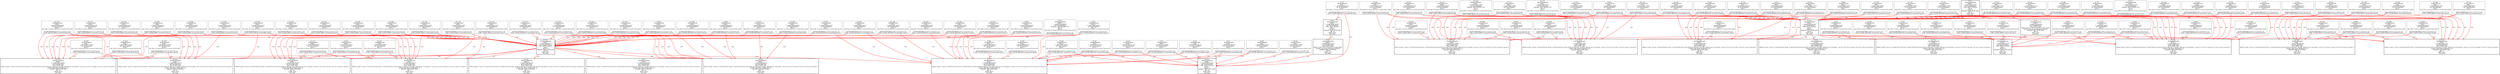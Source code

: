 strict digraph G {
1027 [shape=box, event=<hb_events.HbPacketHandle object at 0x103c1b210>, label="ID 1027 
 HbPacketHandle
DPID: 2
t: 1446053689.567541
Op: FlowTableRead
InPort: 1
Pkt: ETH: [12:34:56:78:01:02>12:34:56:78:02:02:IP]

IPv4([ttl:64]ICMP[123.123.1.2>123.123.2.2])
ICMP: {t:ECHO_REQUEST c:0}{id:24311 seq:21}"];
1542 [shape=box, event=<hb_events.HbPacketHandle object at 0x103d1e050>, label="ID 1542 
 HbPacketHandle
DPID: 1
t: 1446053690.332235
Op: FlowTableRead
InPort: 1
Pkt: ETH: [12:34:56:78:02:02>12:34:56:78:01:02:IP]

IPv4([ttl:64]ICMP[123.123.2.2>123.123.1.2])
ICMP: {t:ECHO_REPLY c:0}{id:10957 seq:23}"];
520 [shape=box, event=<hb_events.HbPacketHandle object at 0x103ac8210>, label="ID 520 
 HbPacketHandle
DPID: 1
t: 1446053687.96591
Op: FlowTableRead
InPort: 2
Pkt: ETH: [12:34:56:78:01:02>12:34:56:78:02:02:IP]

IPv4([ttl:64]ICMP[123.123.1.2>123.123.2.2])
ICMP: {t:ECHO_REQUEST c:0}{id:38280 seq:11}"];
1037 [shape=box, event=<hb_events.HbPacketHandle object at 0x103c1b750>, label="ID 1037 
 HbPacketHandle
DPID: 2
t: 1446053689.572366
Op: FlowTableRead
InPort: 2
Pkt: ETH: [12:34:56:78:02:02>12:34:56:78:01:02:IP]

IPv4([ttl:64]ICMP[123.123.2.2>123.123.1.2])
ICMP: {t:ECHO_REQUEST c:0}{id:2059 seq:22}"];
1552 [shape=box, event=<hb_events.HbPacketHandle object at 0x103d1e750>, label="ID 1552 
 HbPacketHandle
DPID: 1
t: 1446053690.336961
Op: FlowTableRead
InPort: 1
Pkt: ETH: [12:34:56:78:02:02>12:34:56:78:01:02:IP]

IPv4([ttl:64]ICMP[123.123.2.2>123.123.1.2])
ICMP: {t:ECHO_REQUEST c:0}{id:29864 seq:28}"];
856 [shape=box, event=<hb_events.HbPacketHandle object at 0x103b36450>, label="ID 856 
 HbPacketHandle
DPID: 1
t: 1446053689.195205
Op: FlowTableRead
InPort: 1
Pkt: ETH: [12:34:56:78:02:02>12:34:56:78:01:02:IP]

IPv4([ttl:64]ICMP[123.123.2.2>123.123.1.2])
ICMP: {t:ECHO_REQUEST c:0}{id:61149 seq:18}"];
2067 [shape=box, event=<hb_events.HbPacketHandle object at 0x103f46290>, label="ID 2067 
 HbPacketHandle
DPID: 1
t: 1446053691.40308
Op: FlowTableRead
InPort: 2
Pkt: ETH: [12:34:56:78:01:02>12:34:56:78:02:02:IP]

IPv4([ttl:64]ICMP[123.123.1.2>123.123.2.2])
ICMP: {t:ECHO_REPLY c:0}{id:39183 seq:35}"];
1562 [shape=box, event=<hb_events.HbPacketHandle object at 0x103e210d0>, label="ID 1562 
 HbPacketHandle
DPID: 1
t: 1446053690.342718
Op: FlowTableRead
InPort: 2
Pkt: ETH: [12:34:56:78:01:02>12:34:56:78:02:02:IP]

IPv4([ttl:64]ICMP[123.123.1.2>123.123.2.2])
ICMP: {t:ECHO_REQUEST c:0}{id:43345 seq:29}"];
1057 [shape=box, style=bold, event=<hb_events.HbMessageHandle object at 0x103c273d0>, label="ID 1057 
 HbMessageHandle
DPID: 1
t: 1446053689.58248
Op: FlowTableWrite
CMD: OFPFC_ADD
Match: in_port: 2 dl_src: 12:34:56:78:01:02 dl_dst: 12:34:56:78:02:02 dl_vlan: 65535 dl_vlan_pcp: 0 dl_type: 2048 nw_tos: 0 nw_proto: 1 nw_src: 123.123.1.2 nw_dst: 123.123.2.2 tp_src: 0 tp_dst: 0 
Actions: [ofp_action_output(port=1)]
MsgType: OFPT_FLOW_MOD
XID: 65
InPort: None
Pkt: None"];
546 [shape=box, event=<hb_events.HbPacketHandle object at 0x103acf5d0>, label="ID 546 
 HbPacketHandle
DPID: 1
t: 1446053688.075459
Op: FlowTableRead
InPort: 2
Pkt: ETH: [12:34:56:78:01:02>12:34:56:78:02:02:IP]

IPv4([ttl:64]ICMP[123.123.1.2>123.123.2.2])
ICMP: {t:ECHO_REQUEST c:0}{id:32737 seq:12}"];
1572 [shape=box, event=<hb_events.HbPacketHandle object at 0x103e15490>, label="ID 1572 
 HbPacketHandle
DPID: 2
t: 1446053690.347291
Op: FlowTableRead
InPort: 1
Pkt: ETH: [12:34:56:78:01:02>12:34:56:78:02:02:IP]

IPv4([ttl:64]ICMP[123.123.1.2>123.123.2.2])
ICMP: {t:ECHO_REPLY c:0}{id:26175 seq:24}"];
42 [shape=box, style=bold, event=<hb_events.HbMessageHandle object at 0x103a2c4d0>, label="ID 42 
 HbMessageHandle
DPID: 1
t: 1446053684.528871
Op: FlowTableWrite
CMD: OFPFC_DELETE
Match: 
Actions: []
MsgType: OFPT_FLOW_MOD
XID: 6
InPort: None
Pkt: None"];
1068 [shape=box, style=bold, event=<hb_events.HbMessageHandle object at 0x103c27810>, label="ID 1068 
 HbMessageHandle
DPID: 1
t: 1446053689.588304
Op: FlowTableWrite
CMD: OFPFC_ADD
Match: in_port: 1 dl_src: 12:34:56:78:02:02 dl_dst: 12:34:56:78:01:02 dl_vlan: 65535 dl_vlan_pcp: 0 dl_type: 2048 nw_tos: 0 nw_proto: 1 nw_src: 123.123.2.2 nw_dst: 123.123.1.2 tp_src: 0 tp_dst: 0 
Actions: [ofp_action_output(port=2)]
MsgType: OFPT_FLOW_MOD
XID: 69
InPort: None
Pkt: None"];
1073 [shape=box, style=bold, event=<hb_events.HbMessageHandle object at 0x103c27990>, label="ID 1073 
 HbMessageHandle
DPID: 2
t: 1446053689.592272
Op: FlowTableWrite
CMD: OFPFC_ADD
Match: in_port: 1 dl_src: 12:34:56:78:01:02 dl_dst: 12:34:56:78:02:02 dl_vlan: 65535 dl_vlan_pcp: 0 dl_type: 2048 nw_tos: 0 nw_proto: 1 nw_src: 123.123.1.2 nw_dst: 123.123.2.2 tp_src: 0 tp_dst: 0 
Actions: [ofp_action_output(port=2)]
MsgType: OFPT_FLOW_MOD
XID: 67
InPort: None
Pkt: None"];
1595 [shape=box, event=<hb_events.HbPacketHandle object at 0x103e2ea10>, label="ID 1595 
 HbPacketHandle
DPID: 2
t: 1446053690.460312
Op: FlowTableRead
InPort: 2
Pkt: ETH: [12:34:56:78:02:02>12:34:56:78:01:02:IP]

IPv4([ttl:64]ICMP[123.123.2.2>123.123.1.2])
ICMP: {t:ECHO_REPLY c:0}{id:784 seq:26}"];
1084 [shape=box, style=bold, event=<hb_events.HbMessageHandle object at 0x103c34ad0>, label="ID 1084 
 HbMessageHandle
DPID: 2
t: 1446053689.598117
Op: FlowTableWrite
CMD: OFPFC_ADD
Match: in_port: 2 dl_src: 12:34:56:78:02:02 dl_dst: 12:34:56:78:01:02 dl_vlan: 65535 dl_vlan_pcp: 0 dl_type: 2048 nw_tos: 0 nw_proto: 1 nw_src: 123.123.2.2 nw_dst: 123.123.1.2 tp_src: 0 tp_dst: 0 
Actions: [ofp_action_output(port=1)]
MsgType: OFPT_FLOW_MOD
XID: 71
InPort: None
Pkt: None"];
1605 [shape=box, event=<hb_events.HbPacketHandle object at 0x103e33a50>, label="ID 1605 
 HbPacketHandle
DPID: 1
t: 1446053690.465206
Op: FlowTableRead
InPort: 1
Pkt: ETH: [12:34:56:78:02:02>12:34:56:78:01:02:IP]

IPv4([ttl:64]ICMP[123.123.2.2>123.123.1.2])
ICMP: {t:ECHO_REPLY c:0}{id:59550 seq:25}"];
582 [shape=box, event=<hb_events.HbPacketHandle object at 0x103ad1e10>, label="ID 582 
 HbPacketHandle
DPID: 2
t: 1446053688.287355
Op: FlowTableRead
InPort: 2
Pkt: ETH: [12:34:56:78:02:02>12:34:56:78:01:02:IP]

IPv4([ttl:64]ICMP[123.123.2.2>123.123.1.2])
ICMP: {t:ECHO_REQUEST c:0}{id:35392 seq:13}"];
72 [shape=box, style=bold, event=<hb_events.HbMessageHandle object at 0x103a2cd10>, label="ID 72 
 HbMessageHandle
DPID: 1
t: 1446053684.642598
Op: FlowTableWrite
CMD: OFPFC_ADD
Match: dl_dst: 01:23:20:00:00:01 dl_type: 35020 
Actions: [ofp_action_output(port=65533)]
MsgType: OFPT_FLOW_MOD
XID: 10
InPort: None
Pkt: None"];
866 [shape=box, event=<hb_events.HbPacketHandle object at 0x103b3ded0>, label="ID 866 
 HbPacketHandle
DPID: 1
t: 1446053689.200795
Op: FlowTableRead
InPort: 1
Pkt: ETH: [12:34:56:78:02:02>12:34:56:78:01:02:IP]

IPv4([ttl:64]ICMP[123.123.2.2>123.123.1.2])
ICMP: {t:ECHO_REQUEST c:0}{id:5728 seq:16}"];
1615 [shape=box, event=<hb_events.HbPacketHandle object at 0x103e33650>, label="ID 1615 
 HbPacketHandle
DPID: 1
t: 1446053690.469328
Op: FlowTableRead
InPort: 2
Pkt: ETH: [12:34:56:78:01:02>12:34:56:78:02:02:IP]

IPv4([ttl:64]ICMP[123.123.1.2>123.123.2.2])
ICMP: {t:ECHO_REPLY c:0}{id:8720 seq:27}"];
81 [shape=box, style=bold, event=<hb_events.HbMessageHandle object at 0x103a3a290>, label="ID 81 
 HbMessageHandle
DPID: 2
t: 1446053684.646303
Op: FlowTableWrite
CMD: OFPFC_DELETE
Match: 
Actions: []
MsgType: OFPT_FLOW_MOD
XID: 14
InPort: None
Pkt: None"];
1110 [shape=box, event=<hb_events.HbPacketHandle object at 0x103c40990>, label="ID 1110 
 HbPacketHandle
DPID: 2
t: 1446053689.710995
Op: FlowTableRead
InPort: 2
Pkt: ETH: [12:34:56:78:02:02>12:34:56:78:01:02:IP]

IPv4([ttl:64]ICMP[123.123.2.2>123.123.1.2])
ICMP: {t:ECHO_REPLY c:0}{id:4505 seq:19}"];
441 [shape=box, event=<hb_events.HbPacketHandle object at 0x103aad550>, label="ID 441 
 HbPacketHandle
DPID: 2
t: 1446053687.631764
Op: FlowTableRead
InPort: 2
Pkt: ETH: [12:34:56:78:02:02>12:34:56:78:01:02:IP]

IPv4([ttl:64]ICMP[123.123.2.2>123.123.1.2])
ICMP: {t:ECHO_REQUEST c:0}{id:13550 seq:9}"];
600 [shape=box, event=<hb_events.HbPacketHandle object at 0x103adbf90>, label="ID 600 
 HbPacketHandle
DPID: 2
t: 1446053688.396519
Op: FlowTableRead
InPort: 2
Pkt: ETH: [12:34:56:78:02:02>12:34:56:78:01:02:IP]

IPv4([ttl:64]ICMP[123.123.2.2>123.123.1.2])
ICMP: {t:ECHO_REQUEST c:0}{id:27269 seq:15}"];
1625 [shape=box, event=<hb_events.HbPacketHandle object at 0x103e3ae90>, label="ID 1625 
 HbPacketHandle
DPID: 1
t: 1446053690.473495
Op: FlowTableRead
InPort: 2
Pkt: ETH: [12:34:56:78:01:02>12:34:56:78:02:02:IP]

IPv4([ttl:64]ICMP[123.123.1.2>123.123.2.2])
ICMP: {t:ECHO_REQUEST c:0}{id:61232 seq:30}"];
94 [shape=box, style=bold, event=<hb_events.HbMessageHandle object at 0x103a3a750>, label="ID 94 
 HbMessageHandle
DPID: 2
t: 1446053684.751857
Op: FlowTableWrite
CMD: OFPFC_ADD
Match: dl_dst: 01:23:20:00:00:01 dl_type: 35020 
Actions: [ofp_action_output(port=65533)]
MsgType: OFPT_FLOW_MOD
XID: 16
InPort: None
Pkt: None"];
1120 [shape=box, event=<hb_events.HbPacketHandle object at 0x103c46d10>, label="ID 1120 
 HbPacketHandle
DPID: 2
t: 1446053689.715877
Op: FlowTableRead
InPort: 2
Pkt: ETH: [12:34:56:78:02:02>12:34:56:78:01:02:IP]

IPv4([ttl:64]ICMP[123.123.2.2>123.123.1.2])
ICMP: {t:ECHO_REPLY c:0}{id:51675 seq:17}"];
609 [shape=box, event=<hb_events.HbPacketHandle object at 0x103ae1910>, label="ID 609 
 HbPacketHandle
DPID: 1
t: 1446053688.400613
Op: FlowTableRead
InPort: 2
Pkt: ETH: [12:34:56:78:01:02>12:34:56:78:02:02:IP]

IPv4([ttl:64]ICMP[123.123.1.2>123.123.2.2])
ICMP: {t:ECHO_REQUEST c:0}{id:32135 seq:14}"];
1635 [shape=box, event=<hb_events.HbPacketHandle object at 0x103e48490>, label="ID 1635 
 HbPacketHandle
DPID: 2
t: 1446053690.477734
Op: FlowTableRead
InPort: 1
Pkt: ETH: [12:34:56:78:01:02>12:34:56:78:02:02:IP]

IPv4([ttl:64]ICMP[123.123.1.2>123.123.2.2])
ICMP: {t:ECHO_REQUEST c:0}{id:43345 seq:29}"];
2153 [shape=box, event=<hb_events.HbPacketHandle object at 0x104093510>, label="ID 2153 
 HbPacketHandle
DPID: 1
t: 1446053691.651083
Op: FlowTableRead
InPort: 2
Pkt: ETH: [12:34:56:78:01:02>12:34:56:78:02:02:IP]

IPv4([ttl:64]ICMP[123.123.1.2>123.123.2.2])
ICMP: {t:ECHO_REPLY c:0}{id:41612 seq:36}"];
1130 [shape=box, event=<hb_events.HbPacketHandle object at 0x103c4c290>, label="ID 1130 
 HbPacketHandle
DPID: 2
t: 1446053689.721589
Op: FlowTableRead
InPort: 2
Pkt: ETH: [12:34:56:78:02:02>12:34:56:78:01:02:IP]

IPv4([ttl:64]ICMP[123.123.2.2>123.123.1.2])
ICMP: {t:ECHO_REQUEST c:0}{id:26175 seq:24}"];
1140 [shape=box, event=<hb_events.HbPacketHandle object at 0x103bcd990>, label="ID 1140 
 HbPacketHandle
DPID: 1
t: 1446053689.726467
Op: FlowTableRead
InPort: 1
Pkt: ETH: [12:34:56:78:02:02>12:34:56:78:01:02:IP]

IPv4([ttl:64]ICMP[123.123.2.2>123.123.1.2])
ICMP: {t:ECHO_REQUEST c:0}{id:2059 seq:22}"];
1504 [shape=box, event=<hb_events.HbPacketHandle object at 0x103d7f210>, label="ID 1504 
 HbPacketHandle
DPID: 2
t: 1446053690.212896
Op: FlowTableRead
InPort: 1
Pkt: ETH: [12:34:56:78:01:02>12:34:56:78:02:02:IP]

IPv4([ttl:64]ICMP[123.123.1.2>123.123.2.2])
ICMP: {t:ECHO_REPLY c:0}{id:5728 seq:16}"];
1657 [shape=box, event=<hb_events.HbPacketHandle object at 0x103e60910>, label="ID 1657 
 HbPacketHandle
DPID: 2
t: 1446053690.591912
Op: FlowTableRead
InPort: 2
Pkt: ETH: [12:34:56:78:02:02>12:34:56:78:01:02:IP]

IPv4([ttl:64]ICMP[123.123.2.2>123.123.1.2])
ICMP: {t:ECHO_REQUEST c:0}{id:39393 seq:32}"];
125 [shape=box, style=bold, event=<hb_events.HbMessageHandle object at 0x103a47690>, label="ID 125 
 HbMessageHandle
DPID: 1
t: 1446053686.289144
Op: FlowTableWrite
CMD: OFPFC_DELETE
Match: 
Actions: []
MsgType: OFPT_FLOW_MOD
XID: 20
InPort: None
Pkt: None"];
1150 [shape=box, event=<hb_events.HbPacketHandle object at 0x103bc80d0>, label="ID 1150 
 HbPacketHandle
DPID: 1
t: 1446053689.733545
Op: FlowTableRead
InPort: 2
Pkt: ETH: [12:34:56:78:01:02>12:34:56:78:02:02:IP]

IPv4([ttl:64]ICMP[123.123.1.2>123.123.2.2])
ICMP: {t:ECHO_REPLY c:0}{id:46709 seq:20}"];
1667 [shape=box, event=<hb_events.HbPacketHandle object at 0x103e73090>, label="ID 1667 
 HbPacketHandle
DPID: 1
t: 1446053690.596762
Op: FlowTableRead
InPort: 1
Pkt: ETH: [12:34:56:78:02:02>12:34:56:78:01:02:IP]

IPv4([ttl:64]ICMP[123.123.2.2>123.123.1.2])
ICMP: {t:ECHO_REPLY c:0}{id:784 seq:26}"];
1160 [shape=box, event=<hb_events.HbPacketHandle object at 0x103be17d0>, label="ID 1160 
 HbPacketHandle
DPID: 1
t: 1446053689.73782
Op: FlowTableRead
InPort: 2
Pkt: ETH: [12:34:56:78:01:02>12:34:56:78:02:02:IP]

IPv4([ttl:64]ICMP[123.123.1.2>123.123.2.2])
ICMP: {t:ECHO_REQUEST c:0}{id:10957 seq:23}"];
1677 [shape=box, event=<hb_events.HbPacketHandle object at 0x103e66490>, label="ID 1677 
 HbPacketHandle
DPID: 1
t: 1446053690.600816
Op: FlowTableRead
InPort: 2
Pkt: ETH: [12:34:56:78:01:02>12:34:56:78:02:02:IP]

IPv4([ttl:64]ICMP[123.123.1.2>123.123.2.2])
ICMP: {t:ECHO_REPLY c:0}{id:29864 seq:28}"];
143 [shape=box, event=<hb_events.HbPacketHandle object at 0x103a4dcd0>, label="ID 143 
 HbPacketHandle
DPID: 2
t: 1446053686.605525
Op: FlowTableRead
InPort: 2
Pkt: ETH: [12:34:56:78:02:02>12:34:56:78:01:02:IP]

IPv4([ttl:64]ICMP[123.123.2.2>123.123.1.2])
ICMP: {t:ECHO_REQUEST c:0}{id:25766 seq:0}"];
1687 [shape=box, event=<hb_events.HbPacketHandle object at 0x103e6dc50>, label="ID 1687 
 HbPacketHandle
DPID: 1
t: 1446053690.604895
Op: FlowTableRead
InPort: 2
Pkt: ETH: [12:34:56:78:01:02>12:34:56:78:02:02:IP]

IPv4([ttl:64]ICMP[123.123.1.2>123.123.2.2])
ICMP: {t:ECHO_REQUEST c:0}{id:48128 seq:31}"];
1176 [shape=box, style=bold, event=<hb_events.HbMessageHandle object at 0x103bf4550>, label="ID 1176 
 HbMessageHandle
DPID: 1
t: 1446053689.744906
Op: FlowTableWrite
CMD: OFPFC_ADD
Match: in_port: 2 dl_src: 12:34:56:78:01:02 dl_dst: 12:34:56:78:02:02 dl_vlan: 65535 dl_vlan_pcp: 0 dl_type: 2048 nw_tos: 0 nw_proto: 1 nw_src: 123.123.1.2 nw_dst: 123.123.2.2 tp_src: 0 tp_dst: 0 
Actions: [ofp_action_output(port=1)]
MsgType: OFPT_FLOW_MOD
XID: 73
InPort: None
Pkt: None"];
156 [shape=box, event=<hb_events.HbPacketHandle object at 0x103a55890>, label="ID 156 
 HbPacketHandle
DPID: 2
t: 1446053686.713409
Op: FlowTableRead
InPort: 2
Pkt: ETH: [12:34:56:78:02:02>12:34:56:78:01:02:IP]

IPv4([ttl:64]ICMP[123.123.2.2>123.123.1.2])
ICMP: {t:ECHO_REQUEST c:0}{id:5781 seq:1}"];
1181 [shape=box, style=bold, event=<hb_events.HbMessageHandle object at 0x103bee0d0>, label="ID 1181 
 HbMessageHandle
DPID: 1
t: 1446053689.74972
Op: FlowTableWrite
CMD: OFPFC_ADD
Match: in_port: 1 dl_src: 12:34:56:78:02:02 dl_dst: 12:34:56:78:01:02 dl_vlan: 65535 dl_vlan_pcp: 0 dl_type: 2048 nw_tos: 0 nw_proto: 1 nw_src: 123.123.2.2 nw_dst: 123.123.1.2 tp_src: 0 tp_dst: 0 
Actions: [ofp_action_output(port=2)]
MsgType: OFPT_FLOW_MOD
XID: 77
InPort: None
Pkt: None"];
1697 [shape=box, event=<hb_events.HbPacketHandle object at 0x103e7a390>, label="ID 1697 
 HbPacketHandle
DPID: 2
t: 1446053690.609133
Op: FlowTableRead
InPort: 1
Pkt: ETH: [12:34:56:78:01:02>12:34:56:78:02:02:IP]

IPv4([ttl:64]ICMP[123.123.1.2>123.123.2.2])
ICMP: {t:ECHO_REPLY c:0}{id:8720 seq:27}"];
1186 [shape=box, event=<hb_events.HbMessageHandle object at 0x103bee110>, label="ID 1186 
 HbMessageHandle
DPID: 1
t: 1446053689.753916
Op: FlowTableRead
MsgType: OFPT_PACKET_OUT
XID: 81
InPort: 2
Pkt: ETH: [12:34:56:78:01:02>12:34:56:78:02:02:IP]

IPv4([ttl:64]ICMP[123.123.1.2>123.123.2.2])
ICMP: {t:ECHO_REPLY c:0}{id:61149 seq:18}"];
1707 [shape=box, event=<hb_events.HbPacketHandle object at 0x103e87f90>, label="ID 1707 
 HbPacketHandle
DPID: 2
t: 1446053690.613506
Op: FlowTableRead
InPort: 1
Pkt: ETH: [12:34:56:78:01:02>12:34:56:78:02:02:IP]

IPv4([ttl:64]ICMP[123.123.1.2>123.123.2.2])
ICMP: {t:ECHO_REQUEST c:0}{id:61232 seq:30}"];
176 [shape=box, event=<hb_events.HbPacketHandle object at 0x103a5c950>, label="ID 176 
 HbPacketHandle
DPID: 1
t: 1446053686.821408
Op: FlowTableRead
InPort: 1
Pkt: ETH: [12:34:56:78:02:02>12:34:56:78:01:02:IP]

IPv4([ttl:64]ICMP[123.123.2.2>123.123.1.2])
ICMP: {t:ECHO_REQUEST c:0}{id:25766 seq:0}"];
1204 [shape=box, style=bold, event=<hb_events.HbMessageHandle object at 0x103cad190>, label="ID 1204 
 HbMessageHandle
DPID: 2
t: 1446053689.760362
Op: FlowTableWrite
CMD: OFPFC_ADD
Match: in_port: 1 dl_src: 12:34:56:78:01:02 dl_dst: 12:34:56:78:02:02 dl_vlan: 65535 dl_vlan_pcp: 0 dl_type: 2048 nw_tos: 0 nw_proto: 1 nw_src: 123.123.1.2 nw_dst: 123.123.2.2 tp_src: 0 tp_dst: 0 
Actions: [ofp_action_output(port=2)]
MsgType: OFPT_FLOW_MOD
XID: 75
InPort: None
Pkt: None"];
693 [shape=box, event=<hb_events.HbPacketHandle object at 0x103af5f50>, label="ID 693 
 HbPacketHandle
DPID: 2
t: 1446053688.834124
Op: FlowTableRead
InPort: 2
Pkt: ETH: [12:34:56:78:02:02>12:34:56:78:01:02:IP]

IPv4([ttl:64]ICMP[123.123.2.2>123.123.1.2])
ICMP: {t:ECHO_REQUEST c:0}{id:5728 seq:16}"];
1209 [shape=box, style=bold, event=<hb_events.HbMessageHandle object at 0x103cb4850>, label="ID 1209 
 HbMessageHandle
DPID: 2
t: 1446053689.764952
Op: FlowTableWrite
CMD: OFPFC_ADD
Match: in_port: 2 dl_src: 12:34:56:78:02:02 dl_dst: 12:34:56:78:01:02 dl_vlan: 65535 dl_vlan_pcp: 0 dl_type: 2048 nw_tos: 0 nw_proto: 1 nw_src: 123.123.2.2 nw_dst: 123.123.1.2 tp_src: 0 tp_dst: 0 
Actions: [ofp_action_output(port=1)]
MsgType: OFPT_FLOW_MOD
XID: 79
InPort: None
Pkt: None"];
1730 [shape=box, event=<hb_events.HbPacketHandle object at 0x103d9cf10>, label="ID 1730 
 HbPacketHandle
DPID: 2
t: 1446053690.726246
Op: FlowTableRead
InPort: 2
Pkt: ETH: [12:34:56:78:02:02>12:34:56:78:01:02:IP]

IPv4([ttl:64]ICMP[123.123.2.2>123.123.1.2])
ICMP: {t:ECHO_REPLY c:0}{id:43345 seq:29}"];
198 [shape=box, event=<hb_events.HbPacketHandle object at 0x103a62c50>, label="ID 198 
 HbPacketHandle
DPID: 1
t: 1446053686.931414
Op: FlowTableRead
InPort: 1
Pkt: ETH: [12:34:56:78:02:02>12:34:56:78:01:02:IP]

IPv4([ttl:64]ICMP[123.123.2.2>123.123.1.2])
ICMP: {t:ECHO_REQUEST c:0}{id:5781 seq:1}"];
1224 [shape=box, event=<hb_events.HbPacketHandle object at 0x103cad250>, label="ID 1224 
 HbPacketHandle
DPID: 2
t: 1446053689.878122
Op: FlowTableRead
InPort: 2
Pkt: ETH: [12:34:56:78:02:02>12:34:56:78:01:02:IP]

IPv4([ttl:64]ICMP[123.123.2.2>123.123.1.2])
ICMP: {t:ECHO_REPLY c:0}{id:24311 seq:21}"];
1740 [shape=box, event=<hb_events.HbPacketHandle object at 0x103da2490>, label="ID 1740 
 HbPacketHandle
DPID: 2
t: 1446053690.730554
Op: FlowTableRead
InPort: 2
Pkt: ETH: [12:34:56:78:02:02>12:34:56:78:01:02:IP]

IPv4([ttl:64]ICMP[123.123.2.2>123.123.1.2])
ICMP: {t:ECHO_REQUEST c:0}{id:36837 seq:33}"];
716 [shape=box, style=bold, event=<hb_events.HbMessageHandle object at 0x103b01750>, label="ID 716 
 HbMessageHandle
DPID: 1
t: 1446053688.841594
Op: FlowTableWrite
CMD: OFPFC_DELETE
Match: 
Actions: []
MsgType: OFPT_FLOW_MOD
XID: 46
InPort: None
Pkt: None"];
207 [shape=box, event=<hb_events.HbPacketHandle object at 0x103a695d0>, label="ID 207 
 HbPacketHandle
DPID: 1
t: 1446053686.935303
Op: FlowTableRead
InPort: 2
Pkt: ETH: [12:34:56:78:01:02>12:34:56:78:02:02:IP]

IPv4([ttl:64]ICMP[123.123.1.2>123.123.2.2])
ICMP: {t:ECHO_REQUEST c:0}{id:49419 seq:2}"];
1234 [shape=box, event=<hb_events.HbPacketHandle object at 0x103cc0e10>, label="ID 1234 
 HbPacketHandle
DPID: 1
t: 1446053689.884017
Op: FlowTableRead
InPort: 1
Pkt: ETH: [12:34:56:78:02:02>12:34:56:78:01:02:IP]

IPv4([ttl:64]ICMP[123.123.2.2>123.123.1.2])
ICMP: {t:ECHO_REPLY c:0}{id:4505 seq:19}"];
1750 [shape=box, event=<hb_events.HbPacketHandle object at 0x103da2b50>, label="ID 1750 
 HbPacketHandle
DPID: 1
t: 1446053690.734772
Op: FlowTableRead
InPort: 1
Pkt: ETH: [12:34:56:78:02:02>12:34:56:78:01:02:IP]

IPv4([ttl:64]ICMP[123.123.2.2>123.123.1.2])
ICMP: {t:ECHO_REQUEST c:0}{id:39393 seq:32}"];
729 [shape=box, style=bold, event=<hb_events.HbMessageHandle object at 0x103b01ed0>, label="ID 729 
 HbMessageHandle
DPID: 2
t: 1446053688.844712
Op: FlowTableWrite
CMD: OFPFC_DELETE
Match: 
Actions: []
MsgType: OFPT_FLOW_MOD
XID: 46
InPort: None
Pkt: None"];
1244 [shape=box, event=<hb_events.HbPacketHandle object at 0x103cae390>, label="ID 1244 
 HbPacketHandle
DPID: 1
t: 1446053689.889922
Op: FlowTableRead
InPort: 1
Pkt: ETH: [12:34:56:78:02:02>12:34:56:78:01:02:IP]

IPv4([ttl:64]ICMP[123.123.2.2>123.123.1.2])
ICMP: {t:ECHO_REPLY c:0}{id:51675 seq:17}"];
1760 [shape=box, event=<hb_events.HbPacketHandle object at 0x103dae290>, label="ID 1760 
 HbPacketHandle
DPID: 2
t: 1446053690.738752
Op: FlowTableRead
InPort: 1
Pkt: ETH: [12:34:56:78:01:02>12:34:56:78:02:02:IP]

IPv4([ttl:64]ICMP[123.123.1.2>123.123.2.2])
ICMP: {t:ECHO_REPLY c:0}{id:29864 seq:28}"];
1254 [shape=box, event=<hb_events.HbPacketHandle object at 0x103cd4f90>, label="ID 1254 
 HbPacketHandle
DPID: 1
t: 1446053689.894176
Op: FlowTableRead
InPort: 1
Pkt: ETH: [12:34:56:78:02:02>12:34:56:78:01:02:IP]

IPv4([ttl:64]ICMP[123.123.2.2>123.123.1.2])
ICMP: {t:ECHO_REQUEST c:0}{id:26175 seq:24}"];
745 [shape=box, event=<hb_events.HbPacketHandle object at 0x103b06510>, label="ID 745 
 HbPacketHandle
DPID: 1
t: 1446053688.9489
Op: FlowTableRead
InPort: 2
Pkt: ETH: [12:34:56:78:01:02>12:34:56:78:02:02:IP]

IPv4([ttl:64]ICMP[123.123.1.2>123.123.2.2])
ICMP: {t:ECHO_REQUEST c:0}{id:51675 seq:17}"];
1770 [shape=box, event=<hb_events.HbPacketHandle object at 0x103db5990>, label="ID 1770 
 HbPacketHandle
DPID: 2
t: 1446053690.743522
Op: FlowTableRead
InPort: 1
Pkt: ETH: [12:34:56:78:01:02>12:34:56:78:02:02:IP]

IPv4([ttl:64]ICMP[123.123.1.2>123.123.2.2])
ICMP: {t:ECHO_REQUEST c:0}{id:48128 seq:31}"];
238 [shape=box, event=<hb_events.HbPacketHandle object at 0x103a6ff90>, label="ID 238 
 HbPacketHandle
DPID: 2
t: 1446053687.050737
Op: FlowTableRead
InPort: 2
Pkt: ETH: [12:34:56:78:02:02>12:34:56:78:01:02:IP]

IPv4([ttl:64]ICMP[123.123.2.2>123.123.1.2])
ICMP: {t:ECHO_REQUEST c:0}{id:58373 seq:4}"];
1264 [shape=box, event=<hb_events.HbPacketHandle object at 0x103cc71d0>, label="ID 1264 
 HbPacketHandle
DPID: 1
t: 1446053689.898686
Op: FlowTableRead
InPort: 2
Pkt: ETH: [12:34:56:78:01:02>12:34:56:78:02:02:IP]

IPv4([ttl:64]ICMP[123.123.1.2>123.123.2.2])
ICMP: {t:ECHO_REQUEST c:0}{id:59550 seq:25}"];
754 [shape=box, style=bold, event=<hb_events.HbMessageHandle object at 0x103b0d110>, label="ID 754 
 HbMessageHandle
DPID: 1
t: 1446053688.952997
Op: FlowTableWrite
CMD: OFPFC_ADD
Match: in_port: 1 dl_src: 12:34:56:78:02:02 dl_dst: 12:34:56:78:01:02 dl_vlan: 65535 dl_vlan_pcp: 0 dl_type: 2048 nw_tos: 0 nw_proto: 1 nw_src: 123.123.2.2 nw_dst: 123.123.1.2 tp_src: 8 tp_dst: 0 
Actions: [ofp_action_output(port=2)]
MsgType: OFPT_FLOW_MOD
XID: 49
InPort: None
Pkt: None"];
247 [shape=box, event=<hb_events.HbPacketHandle object at 0x103a75910>, label="ID 247 
 HbPacketHandle
DPID: 1
t: 1446053687.054177
Op: FlowTableRead
InPort: 2
Pkt: ETH: [12:34:56:78:01:02>12:34:56:78:02:02:IP]

IPv4([ttl:64]ICMP[123.123.1.2>123.123.2.2])
ICMP: {t:ECHO_REQUEST c:0}{id:34493 seq:3}"];
1274 [shape=box, event=<hb_events.HbPacketHandle object at 0x103ce08d0>, label="ID 1274 
 HbPacketHandle
DPID: 2
t: 1446053689.904484
Op: FlowTableRead
InPort: 1
Pkt: ETH: [12:34:56:78:01:02>12:34:56:78:02:02:IP]

IPv4([ttl:64]ICMP[123.123.1.2>123.123.2.2])
ICMP: {t:ECHO_REPLY c:0}{id:46709 seq:20}"];
765 [shape=box, style=bold, event=<hb_events.HbMessageHandle object at 0x103b0d750>, label="ID 765 
 HbMessageHandle
DPID: 1
t: 1446053688.95703
Op: FlowTableWrite
CMD: OFPFC_ADD
Match: in_port: 2 dl_src: 12:34:56:78:01:02 dl_dst: 12:34:56:78:02:02 dl_vlan: 65535 dl_vlan_pcp: 0 dl_type: 2048 nw_tos: 0 nw_proto: 1 nw_src: 123.123.1.2 nw_dst: 123.123.2.2 tp_src: 0 tp_dst: 8 
Actions: [ofp_action_output(port=1)]
MsgType: OFPT_FLOW_MOD
XID: 53
InPort: None
Pkt: None"];
770 [shape=box, style=bold, event=<hb_events.HbMessageHandle object at 0x103b0d950>, label="ID 770 
 HbMessageHandle
DPID: 2
t: 1446053688.959169
Op: FlowTableWrite
CMD: OFPFC_ADD
Match: in_port: 2 dl_src: 12:34:56:78:02:02 dl_dst: 12:34:56:78:01:02 dl_vlan: 65535 dl_vlan_pcp: 0 dl_type: 2048 nw_tos: 0 nw_proto: 1 nw_src: 123.123.2.2 nw_dst: 123.123.1.2 tp_src: 8 tp_dst: 0 
Actions: [ofp_action_output(port=1)]
MsgType: OFPT_FLOW_MOD
XID: 47
InPort: None
Pkt: None"];
1284 [shape=box, event=<hb_events.HbPacketHandle object at 0x103c54390>, label="ID 1284 
 HbPacketHandle
DPID: 2
t: 1446053689.9088
Op: FlowTableRead
InPort: 1
Pkt: ETH: [12:34:56:78:01:02>12:34:56:78:02:02:IP]

IPv4([ttl:64]ICMP[123.123.1.2>123.123.2.2])
ICMP: {t:ECHO_REQUEST c:0}{id:10957 seq:23}"];
1797 [shape=box, event=<hb_events.HbPacketHandle object at 0x103e8de10>, label="ID 1797 
 HbPacketHandle
DPID: 2
t: 1446053690.854925
Op: FlowTableRead
InPort: 2
Pkt: ETH: [12:34:56:78:02:02>12:34:56:78:01:02:IP]

IPv4([ttl:64]ICMP[123.123.2.2>123.123.1.2])
ICMP: {t:ECHO_REPLY c:0}{id:61232 seq:30}"];
1867 [shape=box, event=<hb_events.HbPacketHandle object at 0x103da6610>, label="ID 1867 
 HbPacketHandle
DPID: 2
t: 1446053690.984985
Op: FlowTableRead
InPort: 2
Pkt: ETH: [12:34:56:78:02:02>12:34:56:78:01:02:IP]

IPv4([ttl:64]ICMP[123.123.2.2>123.123.1.2])
ICMP: {t:ECHO_REPLY c:0}{id:48128 seq:31}"];
781 [shape=box, style=bold, event=<hb_events.HbMessageHandle object at 0x103b13690>, label="ID 781 
 HbMessageHandle
DPID: 2
t: 1446053688.963261
Op: FlowTableWrite
CMD: OFPFC_ADD
Match: in_port: 1 dl_src: 12:34:56:78:01:02 dl_dst: 12:34:56:78:02:02 dl_vlan: 65535 dl_vlan_pcp: 0 dl_type: 2048 nw_tos: 0 nw_proto: 1 nw_src: 123.123.1.2 nw_dst: 123.123.2.2 tp_src: 0 tp_dst: 8 
Actions: [ofp_action_output(port=2)]
MsgType: OFPT_FLOW_MOD
XID: 51
InPort: None
Pkt: None"];
1294 [shape=box, event=<hb_events.HbPacketHandle object at 0x103c5b710>, label="ID 1294 
 HbPacketHandle
DPID: 2
t: 1446053689.914407
Op: FlowTableRead
InPort: 1
Pkt: ETH: [12:34:56:78:01:02>12:34:56:78:02:02:IP]

IPv4([ttl:64]ICMP[123.123.1.2>123.123.2.2])
ICMP: {t:ECHO_REPLY c:0}{id:61149 seq:18}"];
1807 [shape=box, event=<hb_events.HbPacketHandle object at 0x103dc2390>, label="ID 1807 
 HbPacketHandle
DPID: 1
t: 1446053690.859472
Op: FlowTableRead
InPort: 1
Pkt: ETH: [12:34:56:78:02:02>12:34:56:78:01:02:IP]

IPv4([ttl:64]ICMP[123.123.2.2>123.123.1.2])
ICMP: {t:ECHO_REPLY c:0}{id:43345 seq:29}"];
1817 [shape=box, event=<hb_events.HbPacketHandle object at 0x103e99f50>, label="ID 1817 
 HbPacketHandle
DPID: 1
t: 1446053690.863986
Op: FlowTableRead
InPort: 1
Pkt: ETH: [12:34:56:78:02:02>12:34:56:78:01:02:IP]

IPv4([ttl:64]ICMP[123.123.2.2>123.123.1.2])
ICMP: {t:ECHO_REQUEST c:0}{id:36837 seq:33}"];
287 [shape=box, event=<hb_events.HbPacketHandle object at 0x103a82750>, label="ID 287 
 HbPacketHandle
DPID: 1
t: 1446053687.169021
Op: FlowTableRead
InPort: 2
Pkt: ETH: [12:34:56:78:01:02>12:34:56:78:02:02:IP]

IPv4([ttl:64]ICMP[123.123.1.2>123.123.2.2])
ICMP: {t:ECHO_REPLY c:0}{id:25766 seq:0}"];
800 [shape=box, event=<hb_events.HbPacketHandle object at 0x103b13190>, label="ID 800 
 HbPacketHandle
DPID: 2
t: 1446053689.069103
Op: FlowTableRead
InPort: 2
Pkt: ETH: [12:34:56:78:02:02>12:34:56:78:01:02:IP]

IPv4([ttl:64]ICMP[123.123.2.2>123.123.1.2])
ICMP: {t:ECHO_REQUEST c:0}{id:61149 seq:18}"];
816 [shape=box, style=bold, event=<hb_events.HbMessageHandle object at 0x103b23310>, label="ID 816 
 HbMessageHandle
DPID: 1
t: 1446053689.07573
Op: FlowTableWrite
CMD: OFPFC_ADD
Match: in_port: 2 dl_src: 12:34:56:78:01:02 dl_dst: 12:34:56:78:02:02 dl_vlan: 65535 dl_vlan_pcp: 0 dl_type: 2048 nw_tos: 0 nw_proto: 1 nw_src: 123.123.1.2 nw_dst: 123.123.2.2 tp_src: 8 tp_dst: 0 
Actions: [ofp_action_output(port=1)]
MsgType: OFPT_FLOW_MOD
XID: 55
InPort: None
Pkt: None"];
136 [shape=box, style=bold, event=<hb_events.HbMessageHandle object at 0x103a4d6d0>, label="ID 136 
 HbMessageHandle
DPID: 2
t: 1446053686.293359
Op: FlowTableWrite
CMD: OFPFC_DELETE
Match: 
Actions: []
MsgType: OFPT_FLOW_MOD
XID: 20
InPort: None
Pkt: None"];
2090 [shape=box, event=<hb_events.HbPacketHandle object at 0x103fedb50>, label="ID 2090 
 HbPacketHandle
DPID: 1
t: 1446053691.518253
Op: FlowTableRead
InPort: 1
Pkt: ETH: [12:34:56:78:02:02>12:34:56:78:01:02:IP]

IPv4([ttl:64]ICMP[123.123.2.2>123.123.1.2])
ICMP: {t:ECHO_REPLY c:0}{id:63569 seq:34}"];
821 [shape=box, style=bold, event=<hb_events.HbMessageHandle object at 0x103b23450>, label="ID 821 
 HbMessageHandle
DPID: 1
t: 1446053689.078838
Op: FlowTableWrite
CMD: OFPFC_ADD
Match: in_port: 1 dl_src: 12:34:56:78:02:02 dl_dst: 12:34:56:78:01:02 dl_vlan: 65535 dl_vlan_pcp: 0 dl_type: 2048 nw_tos: 0 nw_proto: 1 nw_src: 123.123.2.2 nw_dst: 123.123.1.2 tp_src: 0 tp_dst: 8 
Actions: [ofp_action_output(port=2)]
MsgType: OFPT_FLOW_MOD
XID: 59
InPort: None
Pkt: None"];
832 [shape=box, style=bold, event=<hb_events.HbMessageHandle object at 0x103b23fd0>, label="ID 832 
 HbMessageHandle
DPID: 2
t: 1446053689.08331
Op: FlowTableWrite
CMD: OFPFC_ADD
Match: in_port: 1 dl_src: 12:34:56:78:01:02 dl_dst: 12:34:56:78:02:02 dl_vlan: 65535 dl_vlan_pcp: 0 dl_type: 2048 nw_tos: 0 nw_proto: 1 nw_src: 123.123.1.2 nw_dst: 123.123.2.2 tp_src: 8 tp_dst: 0 
Actions: [ofp_action_output(port=2)]
MsgType: OFPT_FLOW_MOD
XID: 57
InPort: None
Pkt: None"];
321 [shape=box, event=<hb_events.HbPacketHandle object at 0x103a86c10>, label="ID 321 
 HbPacketHandle
DPID: 2
t: 1446053687.280366
Op: FlowTableRead
InPort: 2
Pkt: ETH: [12:34:56:78:02:02>12:34:56:78:01:02:IP]

IPv4([ttl:64]ICMP[123.123.2.2>123.123.1.2])
ICMP: {t:ECHO_REQUEST c:0}{id:21870 seq:5}"];
837 [shape=box, style=bold, event=<hb_events.HbMessageHandle object at 0x103b280d0>, label="ID 837 
 HbMessageHandle
DPID: 2
t: 1446053689.085891
Op: FlowTableWrite
CMD: OFPFC_ADD
Match: in_port: 2 dl_src: 12:34:56:78:02:02 dl_dst: 12:34:56:78:01:02 dl_vlan: 65535 dl_vlan_pcp: 0 dl_type: 2048 nw_tos: 0 nw_proto: 1 nw_src: 123.123.2.2 nw_dst: 123.123.1.2 tp_src: 0 tp_dst: 8 
Actions: [ofp_action_output(port=1)]
MsgType: OFPT_FLOW_MOD
XID: 61
InPort: None
Pkt: None"];
842 [shape=box, event=<hb_events.HbMessageHandle object at 0x103b28350>, label="ID 842 
 HbMessageHandle
DPID: 2
t: 1446053689.088834
Op: FlowTableRead
MsgType: OFPT_PACKET_OUT
XID: 63
InPort: 2
Pkt: ETH: [12:34:56:78:02:02>12:34:56:78:01:02:IP]

IPv4([ttl:64]ICMP[123.123.2.2>123.123.1.2])
ICMP: {t:ECHO_REQUEST c:0}{id:5728 seq:16}"];
1355 [shape=box, event=<hb_events.HbPacketHandle object at 0x103c78d50>, label="ID 1355 
 HbPacketHandle
DPID: 2
t: 1446053690.045617
Op: FlowTableRead
InPort: 2
Pkt: ETH: [12:34:56:78:02:02>12:34:56:78:01:02:IP]

IPv4([ttl:64]ICMP[123.123.2.2>123.123.1.2])
ICMP: {t:ECHO_REQUEST c:0}{id:8720 seq:27}"];
336 [shape=box, event=<hb_events.HbPacketHandle object at 0x103a8ec90>, label="ID 336 
 HbPacketHandle
DPID: 1
t: 1446053687.287172
Op: FlowTableRead
InPort: 2
Pkt: ETH: [12:34:56:78:01:02>12:34:56:78:02:02:IP]

IPv4([ttl:64]ICMP[123.123.1.2>123.123.2.2])
ICMP: {t:ECHO_REPLY c:0}{id:5781 seq:1}"];
1368 [shape=box, event=<hb_events.HbPacketHandle object at 0x103c7f590>, label="ID 1368 
 HbPacketHandle
DPID: 1
t: 1446053690.052009
Op: FlowTableRead
InPort: 1
Pkt: ETH: [12:34:56:78:02:02>12:34:56:78:01:02:IP]

IPv4([ttl:64]ICMP[123.123.2.2>123.123.1.2])
ICMP: {t:ECHO_REPLY c:0}{id:24311 seq:21}"];
1887 [shape=box, event=<hb_events.HbPacketHandle object at 0x103eb8250>, label="ID 1887 
 HbPacketHandle
DPID: 1
t: 1446053690.994517
Op: FlowTableRead
InPort: 1
Pkt: ETH: [12:34:56:78:02:02>12:34:56:78:01:02:IP]

IPv4([ttl:64]ICMP[123.123.2.2>123.123.1.2])
ICMP: {t:ECHO_REPLY c:0}{id:61232 seq:30}"];
1378 [shape=box, event=<hb_events.HbPacketHandle object at 0x103c7fbd0>, label="ID 1378 
 HbPacketHandle
DPID: 1
t: 1446053690.056609
Op: FlowTableRead
InPort: 2
Pkt: ETH: [12:34:56:78:01:02>12:34:56:78:02:02:IP]

IPv4([ttl:64]ICMP[123.123.1.2>123.123.2.2])
ICMP: {t:ECHO_REPLY c:0}{id:2059 seq:22}"];
1897 [shape=box, event=<hb_events.HbPacketHandle object at 0x103ec0950>, label="ID 1897 
 HbPacketHandle
DPID: 1
t: 1446053690.999356
Op: FlowTableRead
InPort: 2
Pkt: ETH: [12:34:56:78:01:02>12:34:56:78:02:02:IP]

IPv4([ttl:64]ICMP[123.123.1.2>123.123.2.2])
ICMP: {t:ECHO_REPLY c:0}{id:39393 seq:32}"];
1388 [shape=box, event=<hb_events.HbPacketHandle object at 0x103c7e390>, label="ID 1388 
 HbPacketHandle
DPID: 1
t: 1446053690.062217
Op: FlowTableRead
InPort: 2
Pkt: ETH: [12:34:56:78:01:02>12:34:56:78:02:02:IP]

IPv4([ttl:64]ICMP[123.123.1.2>123.123.2.2])
ICMP: {t:ECHO_REQUEST c:0}{id:784 seq:26}"];
1907 [shape=box, event=<hb_events.HbPacketHandle object at 0x103ecd090>, label="ID 1907 
 HbPacketHandle
DPID: 1
t: 1446053691.003462
Op: FlowTableRead
InPort: 2
Pkt: ETH: [12:34:56:78:01:02>12:34:56:78:02:02:IP]

IPv4([ttl:64]ICMP[123.123.1.2>123.123.2.2])
ICMP: {t:ECHO_REQUEST c:0}{id:63569 seq:34}"];
1398 [shape=box, event=<hb_events.HbPacketHandle object at 0x103d57f90>, label="ID 1398 
 HbPacketHandle
DPID: 2
t: 1446053690.066748
Op: FlowTableRead
InPort: 1
Pkt: ETH: [12:34:56:78:01:02>12:34:56:78:02:02:IP]

IPv4([ttl:64]ICMP[123.123.1.2>123.123.2.2])
ICMP: {t:ECHO_REQUEST c:0}{id:59550 seq:25}"];
377 [shape=box, event=<hb_events.HbPacketHandle object at 0x103a9b6d0>, label="ID 377 
 HbPacketHandle
DPID: 2
t: 1446053687.402912
Op: FlowTableRead
InPort: 2
Pkt: ETH: [12:34:56:78:02:02>12:34:56:78:01:02:IP]

IPv4([ttl:64]ICMP[123.123.2.2>123.123.1.2])
ICMP: {t:ECHO_REQUEST c:0}{id:6633 seq:6}"];
1921 [shape=box, event=<hb_events.HbPacketHandle object at 0x103ed39d0>, label="ID 1921 
 HbPacketHandle
DPID: 1
t: 1446053691.112026
Op: FlowTableRead
InPort: 1
Pkt: ETH: [12:34:56:78:02:02>12:34:56:78:01:02:IP]

IPv4([ttl:64]ICMP[123.123.2.2>123.123.1.2])
ICMP: {t:ECHO_REPLY c:0}{id:48128 seq:31}"];
1414 [shape=box, event=<hb_events.HbMessageHandle object at 0x103d5c310>, label="ID 1414 
 HbMessageHandle
DPID: 1
t: 1446053690.074127
Op: FlowTableRead
MsgType: OFPT_PACKET_OUT
XID: 82
InPort: 2
Pkt: ETH: [12:34:56:78:01:02>12:34:56:78:02:02:IP]

IPv4([ttl:64]ICMP[123.123.1.2>123.123.2.2])
ICMP: {t:ECHO_REPLY c:0}{id:5728 seq:16}"];
905 [shape=box, event=<hb_events.HbPacketHandle object at 0x103b4f990>, label="ID 905 
 HbPacketHandle
DPID: 2
t: 1446053689.315981
Op: FlowTableRead
InPort: 2
Pkt: ETH: [12:34:56:78:02:02>12:34:56:78:01:02:IP]

IPv4([ttl:64]ICMP[123.123.2.2>123.123.1.2])
ICMP: {t:ECHO_REQUEST c:0}{id:46709 seq:20}"];
915 [shape=box, event=<hb_events.HbPacketHandle object at 0x103b8c3d0>, label="ID 915 
 HbPacketHandle
DPID: 1
t: 1446053689.3198
Op: FlowTableRead
InPort: 2
Pkt: ETH: [12:34:56:78:01:02>12:34:56:78:02:02:IP]

IPv4([ttl:64]ICMP[123.123.1.2>123.123.2.2])
ICMP: {t:ECHO_REQUEST c:0}{id:4505 seq:19}"];
1941 [shape=box, event=<hb_events.HbPacketHandle object at 0x103ee7810>, label="ID 1941 
 HbPacketHandle
DPID: 1
t: 1446053691.120398
Op: FlowTableRead
InPort: 2
Pkt: ETH: [12:34:56:78:01:02>12:34:56:78:02:02:IP]

IPv4([ttl:64]ICMP[123.123.1.2>123.123.2.2])
ICMP: {t:ECHO_REPLY c:0}{id:36837 seq:33}"];
410 [shape=box, event=<hb_events.HbPacketHandle object at 0x103a9fb90>, label="ID 410 
 HbPacketHandle
DPID: 2
t: 1446053687.515743
Op: FlowTableRead
InPort: 2
Pkt: ETH: [12:34:56:78:02:02>12:34:56:78:01:02:IP]

IPv4([ttl:64]ICMP[123.123.2.2>123.123.1.2])
ICMP: {t:ECHO_REQUEST c:0}{id:8824 seq:7}"];
1951 [shape=box, event=<hb_events.HbPacketHandle object at 0x103ef2290>, label="ID 1951 
 HbPacketHandle
DPID: 2
t: 1446053691.124505
Op: FlowTableRead
InPort: 1
Pkt: ETH: [12:34:56:78:01:02>12:34:56:78:02:02:IP]

IPv4([ttl:64]ICMP[123.123.1.2>123.123.2.2])
ICMP: {t:ECHO_REPLY c:0}{id:39393 seq:32}"];
931 [shape=box, event=<hb_events.HbMessageHandle object at 0x103b93a10>, label="ID 931 
 HbMessageHandle
DPID: 1
t: 1446053689.324785
Op: FlowTableRead
MsgType: OFPT_PACKET_OUT
XID: 64
InPort: 2
Pkt: ETH: [12:34:56:78:01:02>12:34:56:78:02:02:IP]

IPv4([ttl:64]ICMP[123.123.1.2>123.123.2.2])
ICMP: {t:ECHO_REQUEST c:0}{id:51675 seq:17}"];
1444 [shape=box, event=<hb_events.HbPacketHandle object at 0x103d77950>, label="ID 1444 
 HbPacketHandle
DPID: 2
t: 1446053690.187304
Op: FlowTableRead
InPort: 2
Pkt: ETH: [12:34:56:78:02:02>12:34:56:78:01:02:IP]

IPv4([ttl:64]ICMP[123.123.2.2>123.123.1.2])
ICMP: {t:ECHO_REPLY c:0}{id:10957 seq:23}"];
1454 [shape=box, event=<hb_events.HbPacketHandle object at 0x103d77fd0>, label="ID 1454 
 HbPacketHandle
DPID: 2
t: 1446053690.191974
Op: FlowTableRead
InPort: 2
Pkt: ETH: [12:34:56:78:02:02>12:34:56:78:01:02:IP]

IPv4([ttl:64]ICMP[123.123.2.2>123.123.1.2])
ICMP: {t:ECHO_REQUEST c:0}{id:29864 seq:28}"];
2120 [shape=box, event=<hb_events.HbPacketHandle object at 0x104000b10>, label="ID 2120 
 HbPacketHandle
DPID: 2
t: 1446053691.531284
Op: FlowTableRead
InPort: 1
Pkt: ETH: [12:34:56:78:01:02>12:34:56:78:02:02:IP]

IPv4([ttl:64]ICMP[123.123.1.2>123.123.2.2])
ICMP: {t:ECHO_REPLY c:0}{id:39183 seq:35}"];
1464 [shape=box, event=<hb_events.HbPacketHandle object at 0x103d7c490>, label="ID 1464 
 HbPacketHandle
DPID: 1
t: 1446053690.196068
Op: FlowTableRead
InPort: 1
Pkt: ETH: [12:34:56:78:02:02>12:34:56:78:01:02:IP]

IPv4([ttl:64]ICMP[123.123.2.2>123.123.1.2])
ICMP: {t:ECHO_REQUEST c:0}{id:8720 seq:27}"];
953 [shape=box, event=<hb_events.HbPacketHandle object at 0x103b9aed0>, label="ID 953 
 HbPacketHandle
DPID: 2
t: 1446053689.434743
Op: FlowTableRead
InPort: 1
Pkt: ETH: [12:34:56:78:01:02>12:34:56:78:02:02:IP]

IPv4([ttl:64]ICMP[123.123.1.2>123.123.2.2])
ICMP: {t:ECHO_REQUEST c:0}{id:4505 seq:19}"];
2037 [shape=box, event=<hb_events.HbPacketHandle object at 0x103f2ce50>, label="ID 2037 
 HbPacketHandle
DPID: 2
t: 1446053691.388577
Op: FlowTableRead
InPort: 2
Pkt: ETH: [12:34:56:78:02:02>12:34:56:78:01:02:IP]

IPv4([ttl:64]ICMP[123.123.2.2>123.123.1.2])
ICMP: {t:ECHO_REPLY c:0}{id:63569 seq:34}"];
1474 [shape=box, event=<hb_events.HbPacketHandle object at 0x103d83c90>, label="ID 1474 
 HbPacketHandle
DPID: 1
t: 1446053690.200304
Op: FlowTableRead
InPort: 2
Pkt: ETH: [12:34:56:78:01:02>12:34:56:78:02:02:IP]

IPv4([ttl:64]ICMP[123.123.1.2>123.123.2.2])
ICMP: {t:ECHO_REPLY c:0}{id:26175 seq:24}"];
963 [shape=box, event=<hb_events.HbPacketHandle object at 0x103b9f150>, label="ID 963 
 HbPacketHandle
DPID: 2
t: 1446053689.440412
Op: FlowTableRead
InPort: 1
Pkt: ETH: [12:34:56:78:01:02>12:34:56:78:02:02:IP]

IPv4([ttl:64]ICMP[123.123.1.2>123.123.2.2])
ICMP: {t:ECHO_REQUEST c:0}{id:51675 seq:17}"];
453 [shape=box, event=<hb_events.HbPacketHandle object at 0x103ab5250>, label="ID 453 
 HbPacketHandle
DPID: 1
t: 1446053687.636253
Op: FlowTableRead
InPort: 2
Pkt: ETH: [12:34:56:78:01:02>12:34:56:78:02:02:IP]

IPv4([ttl:64]ICMP[123.123.1.2>123.123.2.2])
ICMP: {t:ECHO_REQUEST c:0}{id:4112 seq:8}"];
1484 [shape=box, event=<hb_events.HbPacketHandle object at 0x103cec3d0>, label="ID 1484 
 HbPacketHandle
DPID: 2
t: 1446053690.204388
Op: FlowTableRead
InPort: 1
Pkt: ETH: [12:34:56:78:01:02>12:34:56:78:02:02:IP]

IPv4([ttl:64]ICMP[123.123.1.2>123.123.2.2])
ICMP: {t:ECHO_REPLY c:0}{id:2059 seq:22}"];
973 [shape=box, event=<hb_events.HbPacketHandle object at 0x103bad990>, label="ID 973 
 HbPacketHandle
DPID: 1
t: 1446053689.444893
Op: FlowTableRead
InPort: 1
Pkt: ETH: [12:34:56:78:02:02>12:34:56:78:01:02:IP]

IPv4([ttl:64]ICMP[123.123.2.2>123.123.1.2])
ICMP: {t:ECHO_REQUEST c:0}{id:46709 seq:20}"];
1494 [shape=box, event=<hb_events.HbPacketHandle object at 0x103cf9fd0>, label="ID 1494 
 HbPacketHandle
DPID: 2
t: 1446053690.208586
Op: FlowTableRead
InPort: 1
Pkt: ETH: [12:34:56:78:01:02>12:34:56:78:02:02:IP]

IPv4([ttl:64]ICMP[123.123.1.2>123.123.2.2])
ICMP: {t:ECHO_REQUEST c:0}{id:784 seq:26}"];
983 [shape=box, event=<hb_events.HbPacketHandle object at 0x103bb4d10>, label="ID 983 
 HbPacketHandle
DPID: 1
t: 1446053689.448669
Op: FlowTableRead
InPort: 2
Pkt: ETH: [12:34:56:78:01:02>12:34:56:78:02:02:IP]

IPv4([ttl:64]ICMP[123.123.1.2>123.123.2.2])
ICMP: {t:ECHO_REPLY c:0}{id:61149 seq:18}"];
992 [shape=box, event=<hb_events.HbPacketHandle object at 0x103bbbe10>, label="ID 992 
 HbPacketHandle
DPID: 1
t: 1446053689.452343
Op: FlowTableRead
InPort: 2
Pkt: ETH: [12:34:56:78:01:02>12:34:56:78:02:02:IP]

IPv4([ttl:64]ICMP[123.123.1.2>123.123.2.2])
ICMP: {t:ECHO_REPLY c:0}{id:5728 seq:16}"];
2020 [shape=box, event=<hb_events.HbPacketHandle object at 0x103f1d1d0>, label="ID 2020 
 HbPacketHandle
DPID: 2
t: 1446053691.278239
Op: FlowTableRead
InPort: 1
Pkt: ETH: [12:34:56:78:01:02>12:34:56:78:02:02:IP]

IPv4([ttl:64]ICMP[123.123.1.2>123.123.2.2])
ICMP: {t:ECHO_REPLY c:0}{id:36837 seq:33}"];
1001 [shape=box, event=<hb_events.HbPacketHandle object at 0x103bc1e90>, label="ID 1001 
 HbPacketHandle
DPID: 1
t: 1446053689.456367
Op: FlowTableRead
InPort: 2
Pkt: ETH: [12:34:56:78:01:02>12:34:56:78:02:02:IP]

IPv4([ttl:64]ICMP[123.123.1.2>123.123.2.2])
ICMP: {t:ECHO_REQUEST c:0}{id:24311 seq:21}"];
501 [shape=box, event=<hb_events.HbPacketHandle object at 0x103abcf10>, label="ID 501 
 HbPacketHandle
DPID: 2
t: 1446053687.855712
Op: FlowTableRead
InPort: 2
Pkt: ETH: [12:34:56:78:02:02>12:34:56:78:01:02:IP]

IPv4([ttl:64]ICMP[123.123.2.2>123.123.1.2])
ICMP: {t:ECHO_REQUEST c:0}{id:18610 seq:10}"];
1532 [shape=box, event=<hb_events.HbPacketHandle object at 0x103d19b10>, label="ID 1532 
 HbPacketHandle
DPID: 2
t: 1446053690.327664
Op: FlowTableRead
InPort: 2
Pkt: ETH: [12:34:56:78:02:02>12:34:56:78:01:02:IP]

IPv4([ttl:64]ICMP[123.123.2.2>123.123.1.2])
ICMP: {t:ECHO_REPLY c:0}{id:59550 seq:25}"];
1027 -> 832  [harmful=True, color=red, style=bold, rel=race, label=race];
1027 -> 729  [harmful=True, color=red, style=bold, rel=race, label=race];
1542 -> 1068  [harmful=True, color=red, style=bold, rel=race, label=race];
1542 -> 716  [harmful=True, color=red, style=bold, rel=race, label=race];
1542 -> 1181  [harmful=True, color=red, style=bold, rel=race, label=race];
520 -> 816  [harmful=True, color=red, style=bold, rel=race, label=race];
520 -> 125  [harmful=True, color=red, style=bold, rel=race, label=race];
1037 -> 729  [harmful=True, color=red, style=bold, rel=race, label=race];
1037 -> 770  [harmful=True, color=red, style=bold, rel=race, label=race];
1552 -> 754  [harmful=True, color=red, style=bold, rel=race, label=race];
1552 -> 716  [harmful=True, color=red, style=bold, rel=race, label=race];
856 -> 754  [harmful=True, color=red, style=bold, rel=race, label=race];
856 -> 716  [harmful=True, color=red, style=bold, rel=race, label=race];
2067 -> 1176  [harmful=True, color=red, style=bold, rel=race, label=race];
2067 -> 1057  [harmful=True, color=red, style=bold, rel=race, label=race];
1562 -> 816  [harmful=True, color=red, style=bold, rel=race, label=race];
1562 -> 716  [harmful=True, color=red, style=bold, rel=race, label=race];
546 -> 816  [harmful=True, color=red, style=bold, rel=race, label=race];
546 -> 125  [harmful=True, color=red, style=bold, rel=race, label=race];
1572 -> 729  [harmful=True, color=red, style=bold, rel=race, label=race];
1572 -> 1204  [harmful=True, color=red, style=bold, rel=race, label=race];
1572 -> 1073  [harmful=True, color=red, style=bold, rel=race, label=race];
42 -> 72  [harmful=True, color=red, style=bold, rel=race, label=race];
1595 -> 729  [harmful=True, color=red, style=bold, rel=race, label=race];
1595 -> 1084  [harmful=True, color=red, style=bold, rel=race, label=race];
1595 -> 1209  [harmful=True, color=red, style=bold, rel=race, label=race];
1605 -> 1068  [harmful=True, color=red, style=bold, rel=race, label=race];
1605 -> 716  [harmful=True, color=red, style=bold, rel=race, label=race];
1605 -> 1181  [harmful=True, color=red, style=bold, rel=race, label=race];
582 -> 136  [harmful=True, color=red, style=bold, rel=race, label=race];
582 -> 770  [harmful=True, color=red, style=bold, rel=race, label=race];
72 -> 125  [harmful=True, color=red, style=bold, rel=race, label=race];
866 -> 754  [harmful=True, color=red, style=bold, rel=race, label=race];
866 -> 716  [harmful=True, color=red, style=bold, rel=race, label=race];
1615 -> 1176  [harmful=True, color=red, style=bold, rel=race, label=race];
1615 -> 1057  [harmful=True, color=red, style=bold, rel=race, label=race];
1615 -> 716  [harmful=True, color=red, style=bold, rel=race, label=race];
81 -> 94  [harmful=True, color=red, style=bold, rel=race, label=race];
1110 -> 729  [harmful=True, color=red, style=bold, rel=race, label=race];
1110 -> 1084  [harmful=True, color=red, style=bold, rel=race, label=race];
441 -> 136  [harmful=True, color=red, style=bold, rel=race, label=race];
441 -> 770  [harmful=True, color=red, style=bold, rel=race, label=race];
600 -> 770  [harmful=True, color=red, style=bold, rel=race, label=race];
1625 -> 816  [harmful=True, color=red, style=bold, rel=race, label=race];
1625 -> 716  [harmful=True, color=red, style=bold, rel=race, label=race];
94 -> 136  [harmful=True, color=red, style=bold, rel=race, label=race];
1120 -> 729  [harmful=True, color=red, style=bold, rel=race, label=race];
1120 -> 1084  [harmful=True, color=red, style=bold, rel=race, label=race];
609 -> 816  [harmful=True, color=red, style=bold, rel=race, label=race];
1635 -> 832  [harmful=True, color=red, style=bold, rel=race, label=race];
1635 -> 729  [harmful=True, color=red, style=bold, rel=race, label=race];
2153 -> 1176  [harmful=True, color=red, style=bold, rel=race, label=race];
1130 -> 729  [harmful=True, color=red, style=bold, rel=race, label=race];
1130 -> 770  [harmful=True, color=red, style=bold, rel=race, label=race];
1140 -> 754  [harmful=True, color=red, style=bold, rel=race, label=race];
1140 -> 716  [harmful=True, color=red, style=bold, rel=race, label=race];
1504 -> 729  [harmful=True, color=red, style=bold, rel=race, label=race];
1504 -> 1204  [harmful=True, color=red, style=bold, rel=race, label=race];
1504 -> 1073  [harmful=True, color=red, style=bold, rel=race, label=race];
1657 -> 729  [harmful=True, color=red, style=bold, rel=race, label=race];
1657 -> 770  [harmful=True, color=red, style=bold, rel=race, label=race];
1150 -> 1057  [harmful=True, color=red, style=bold, rel=race, label=race];
1150 -> 716  [harmful=True, color=red, style=bold, rel=race, label=race];
1667 -> 1068  [harmful=True, color=red, style=bold, rel=race, label=race];
1667 -> 716  [harmful=True, color=red, style=bold, rel=race, label=race];
1667 -> 1181  [harmful=True, color=red, style=bold, rel=race, label=race];
1160 -> 816  [harmful=True, color=red, style=bold, rel=race, label=race];
1160 -> 716  [harmful=True, color=red, style=bold, rel=race, label=race];
1677 -> 1176  [harmful=True, color=red, style=bold, rel=race, label=race];
1677 -> 1057  [harmful=True, color=red, style=bold, rel=race, label=race];
1677 -> 716  [harmful=True, color=red, style=bold, rel=race, label=race];
143 -> 136  [harmful=True, color=red, style=bold, rel=race, label=race];
143 -> 81  [harmful=True, color=red, style=bold, rel=race, label=race];
1687 -> 816  [harmful=True, color=red, style=bold, rel=race, label=race];
1687 -> 716  [harmful=True, color=red, style=bold, rel=race, label=race];
156 -> 136  [harmful=True, color=red, style=bold, rel=race, label=race];
1697 -> 729  [harmful=True, color=red, style=bold, rel=race, label=race];
1697 -> 1204  [harmful=True, color=red, style=bold, rel=race, label=race];
1697 -> 1073  [harmful=True, color=red, style=bold, rel=race, label=race];
1186 -> 1176  [harmful=True, color=red, style=bold, rel=race, label=race];
1186 -> 1057  [harmful=True, color=red, style=bold, rel=race, label=race];
1186 -> 716  [harmful=True, color=red, style=bold, rel=race, label=race];
1707 -> 832  [harmful=True, color=red, style=bold, rel=race, label=race];
1707 -> 729  [harmful=True, color=red, style=bold, rel=race, label=race];
176 -> 125  [harmful=True, color=red, style=bold, rel=race, label=race];
693 -> 770  [harmful=True, color=red, style=bold, rel=race, label=race];
1730 -> 729  [harmful=True, color=red, style=bold, rel=race, label=race];
1730 -> 1084  [harmful=True, color=red, style=bold, rel=race, label=race];
1730 -> 1209  [harmful=True, color=red, style=bold, rel=race, label=race];
198 -> 125  [harmful=True, color=red, style=bold, rel=race, label=race];
1224 -> 729  [harmful=True, color=red, style=bold, rel=race, label=race];
1224 -> 1084  [harmful=True, color=red, style=bold, rel=race, label=race];
1224 -> 1209  [harmful=True, color=red, style=bold, rel=race, label=race];
1740 -> 729  [harmful=True, color=red, style=bold, rel=race, label=race];
1740 -> 770  [harmful=True, color=red, style=bold, rel=race, label=race];
716 -> 1057  [harmful=True, color=red, style=bold, rel=race, label=race];
716 -> 1068  [harmful=True, color=red, style=bold, rel=race, label=race];
716 -> 1181  [harmful=True, color=red, style=bold, rel=race, label=race];
716 -> 816  [harmful=True, color=red, style=bold, rel=race, label=race];
716 -> 754  [harmful=True, color=red, style=bold, rel=race, label=race];
716 -> 821  [harmful=True, color=red, style=bold, rel=race, label=race];
716 -> 1176  [harmful=True, color=red, style=bold, rel=race, label=race];
716 -> 765  [harmful=True, color=red, style=bold, rel=race, label=race];
207 -> 125  [harmful=True, color=red, style=bold, rel=race, label=race];
1234 -> 1068  [harmful=True, color=red, style=bold, rel=race, label=race];
1234 -> 716  [harmful=True, color=red, style=bold, rel=race, label=race];
1234 -> 1181  [harmful=True, color=red, style=bold, rel=race, label=race];
1750 -> 754  [harmful=True, color=red, style=bold, rel=race, label=race];
1750 -> 716  [harmful=True, color=red, style=bold, rel=race, label=race];
729 -> 832  [harmful=True, color=red, style=bold, rel=race, label=race];
729 -> 770  [harmful=True, color=red, style=bold, rel=race, label=race];
729 -> 837  [harmful=True, color=red, style=bold, rel=race, label=race];
729 -> 781  [harmful=True, color=red, style=bold, rel=race, label=race];
729 -> 1073  [harmful=True, color=red, style=bold, rel=race, label=race];
729 -> 1204  [harmful=True, color=red, style=bold, rel=race, label=race];
729 -> 1209  [harmful=True, color=red, style=bold, rel=race, label=race];
729 -> 1084  [harmful=True, color=red, style=bold, rel=race, label=race];
1244 -> 1068  [harmful=True, color=red, style=bold, rel=race, label=race];
1244 -> 716  [harmful=True, color=red, style=bold, rel=race, label=race];
1244 -> 1181  [harmful=True, color=red, style=bold, rel=race, label=race];
1760 -> 729  [harmful=True, color=red, style=bold, rel=race, label=race];
1760 -> 1204  [harmful=True, color=red, style=bold, rel=race, label=race];
1760 -> 1073  [harmful=True, color=red, style=bold, rel=race, label=race];
1254 -> 754  [harmful=True, color=red, style=bold, rel=race, label=race];
1254 -> 716  [harmful=True, color=red, style=bold, rel=race, label=race];
745 -> 816  [harmful=True, color=red, style=bold, rel=race, label=race];
745 -> 716  [harmful=True, color=red, style=bold, rel=race, label=race];
1770 -> 832  [harmful=True, color=red, style=bold, rel=race, label=race];
1770 -> 729  [harmful=True, color=red, style=bold, rel=race, label=race];
238 -> 136  [harmful=True, color=red, style=bold, rel=race, label=race];
238 -> 770  [harmful=True, color=red, style=bold, rel=race, label=race];
1264 -> 816  [harmful=True, color=red, style=bold, rel=race, label=race];
1264 -> 716  [harmful=True, color=red, style=bold, rel=race, label=race];
247 -> 125  [harmful=True, color=red, style=bold, rel=race, label=race];
1274 -> 729  [harmful=True, color=red, style=bold, rel=race, label=race];
1274 -> 1204  [harmful=True, color=red, style=bold, rel=race, label=race];
1274 -> 1073  [harmful=True, color=red, style=bold, rel=race, label=race];
1284 -> 832  [harmful=True, color=red, style=bold, rel=race, label=race];
1284 -> 729  [harmful=True, color=red, style=bold, rel=race, label=race];
1797 -> 1209  [harmful=True, color=red, style=bold, rel=race, label=race];
1797 -> 1084  [harmful=True, color=red, style=bold, rel=race, label=race];
1867 -> 1209  [harmful=True, color=red, style=bold, rel=race, label=race];
1867 -> 1084  [harmful=True, color=red, style=bold, rel=race, label=race];
1294 -> 729  [harmful=True, color=red, style=bold, rel=race, label=race];
1294 -> 1204  [harmful=True, color=red, style=bold, rel=race, label=race];
1294 -> 1073  [harmful=True, color=red, style=bold, rel=race, label=race];
1807 -> 1068  [harmful=True, color=red, style=bold, rel=race, label=race];
1807 -> 1181  [harmful=True, color=red, style=bold, rel=race, label=race];
1817 -> 754  [harmful=True, color=red, style=bold, rel=race, label=race];
287 -> 125  [harmful=True, color=red, style=bold, rel=race, label=race];
800 -> 729  [harmful=True, color=red, style=bold, rel=race, label=race];
800 -> 770  [harmful=True, color=red, style=bold, rel=race, label=race];
2090 -> 1068  [harmful=True, color=red, style=bold, rel=race, label=race];
2090 -> 1181  [harmful=True, color=red, style=bold, rel=race, label=race];
321 -> 136  [harmful=True, color=red, style=bold, rel=race, label=race];
321 -> 770  [harmful=True, color=red, style=bold, rel=race, label=race];
842 -> 729  [harmful=True, color=red, style=bold, rel=race, label=race];
842 -> 770  [harmful=True, color=red, style=bold, rel=race, label=race];
1355 -> 729  [harmful=True, color=red, style=bold, rel=race, label=race];
1355 -> 770  [harmful=True, color=red, style=bold, rel=race, label=race];
336 -> 125  [harmful=True, color=red, style=bold, rel=race, label=race];
1368 -> 1068  [harmful=True, color=red, style=bold, rel=race, label=race];
1368 -> 716  [harmful=True, color=red, style=bold, rel=race, label=race];
1368 -> 1181  [harmful=True, color=red, style=bold, rel=race, label=race];
1887 -> 1068  [harmful=True, color=red, style=bold, rel=race, label=race];
1887 -> 1181  [harmful=True, color=red, style=bold, rel=race, label=race];
1378 -> 1176  [harmful=True, color=red, style=bold, rel=race, label=race];
1378 -> 1057  [harmful=True, color=red, style=bold, rel=race, label=race];
1378 -> 716  [harmful=True, color=red, style=bold, rel=race, label=race];
1897 -> 1176  [harmful=True, color=red, style=bold, rel=race, label=race];
1897 -> 1057  [harmful=True, color=red, style=bold, rel=race, label=race];
1388 -> 816  [harmful=True, color=red, style=bold, rel=race, label=race];
1388 -> 716  [harmful=True, color=red, style=bold, rel=race, label=race];
1907 -> 816  [harmful=True, color=red, style=bold, rel=race, label=race];
1398 -> 832  [harmful=True, color=red, style=bold, rel=race, label=race];
1398 -> 729  [harmful=True, color=red, style=bold, rel=race, label=race];
377 -> 136  [harmful=True, color=red, style=bold, rel=race, label=race];
377 -> 770  [harmful=True, color=red, style=bold, rel=race, label=race];
1921 -> 1068  [harmful=True, color=red, style=bold, rel=race, label=race];
1921 -> 1181  [harmful=True, color=red, style=bold, rel=race, label=race];
1414 -> 1176  [harmful=True, color=red, style=bold, rel=race, label=race];
1414 -> 1057  [harmful=True, color=red, style=bold, rel=race, label=race];
1414 -> 716  [harmful=True, color=red, style=bold, rel=race, label=race];
905 -> 729  [harmful=True, color=red, style=bold, rel=race, label=race];
905 -> 770  [harmful=True, color=red, style=bold, rel=race, label=race];
915 -> 816  [harmful=True, color=red, style=bold, rel=race, label=race];
915 -> 716  [harmful=True, color=red, style=bold, rel=race, label=race];
1941 -> 1176  [harmful=True, color=red, style=bold, rel=race, label=race];
1941 -> 1057  [harmful=True, color=red, style=bold, rel=race, label=race];
410 -> 136  [harmful=True, color=red, style=bold, rel=race, label=race];
410 -> 770  [harmful=True, color=red, style=bold, rel=race, label=race];
1951 -> 1073  [harmful=True, color=red, style=bold, rel=race, label=race];
1951 -> 1204  [harmful=True, color=red, style=bold, rel=race, label=race];
931 -> 816  [harmful=True, color=red, style=bold, rel=race, label=race];
931 -> 716  [harmful=True, color=red, style=bold, rel=race, label=race];
1444 -> 729  [harmful=True, color=red, style=bold, rel=race, label=race];
1444 -> 1084  [harmful=True, color=red, style=bold, rel=race, label=race];
1444 -> 1209  [harmful=True, color=red, style=bold, rel=race, label=race];
1454 -> 729  [harmful=True, color=red, style=bold, rel=race, label=race];
1454 -> 770  [harmful=True, color=red, style=bold, rel=race, label=race];
2120 -> 1073  [harmful=True, color=red, style=bold, rel=race, label=race];
2120 -> 1204  [harmful=True, color=red, style=bold, rel=race, label=race];
1464 -> 754  [harmful=True, color=red, style=bold, rel=race, label=race];
1464 -> 716  [harmful=True, color=red, style=bold, rel=race, label=race];
953 -> 832  [harmful=True, color=red, style=bold, rel=race, label=race];
953 -> 729  [harmful=True, color=red, style=bold, rel=race, label=race];
2037 -> 1209  [harmful=True, color=red, style=bold, rel=race, label=race];
2037 -> 1084  [harmful=True, color=red, style=bold, rel=race, label=race];
1474 -> 1176  [harmful=True, color=red, style=bold, rel=race, label=race];
1474 -> 1057  [harmful=True, color=red, style=bold, rel=race, label=race];
1474 -> 716  [harmful=True, color=red, style=bold, rel=race, label=race];
963 -> 832  [harmful=True, color=red, style=bold, rel=race, label=race];
963 -> 729  [harmful=True, color=red, style=bold, rel=race, label=race];
453 -> 816  [harmful=True, color=red, style=bold, rel=race, label=race];
453 -> 125  [harmful=True, color=red, style=bold, rel=race, label=race];
1484 -> 729  [harmful=True, color=red, style=bold, rel=race, label=race];
1484 -> 1204  [harmful=True, color=red, style=bold, rel=race, label=race];
1484 -> 1073  [harmful=True, color=red, style=bold, rel=race, label=race];
973 -> 754  [harmful=True, color=red, style=bold, rel=race, label=race];
973 -> 716  [harmful=True, color=red, style=bold, rel=race, label=race];
1494 -> 832  [harmful=True, color=red, style=bold, rel=race, label=race];
1494 -> 729  [harmful=True, color=red, style=bold, rel=race, label=race];
983 -> 1176  [harmful=True, color=red, style=bold, rel=race, label=race];
983 -> 1057  [harmful=True, color=red, style=bold, rel=race, label=race];
983 -> 716  [harmful=True, color=red, style=bold, rel=race, label=race];
992 -> 1176  [harmful=True, color=red, style=bold, rel=race, label=race];
992 -> 1057  [harmful=True, color=red, style=bold, rel=race, label=race];
992 -> 716  [harmful=True, color=red, style=bold, rel=race, label=race];
2020 -> 1073  [harmful=True, color=red, style=bold, rel=race, label=race];
2020 -> 1204  [harmful=True, color=red, style=bold, rel=race, label=race];
1001 -> 816  [harmful=True, color=red, style=bold, rel=race, label=race];
1001 -> 716  [harmful=True, color=red, style=bold, rel=race, label=race];
501 -> 136  [harmful=True, color=red, style=bold, rel=race, label=race];
501 -> 770  [harmful=True, color=red, style=bold, rel=race, label=race];
1532 -> 729  [harmful=True, color=red, style=bold, rel=race, label=race];
1532 -> 1084  [harmful=True, color=red, style=bold, rel=race, label=race];
1532 -> 1209  [harmful=True, color=red, style=bold, rel=race, label=race];
}
